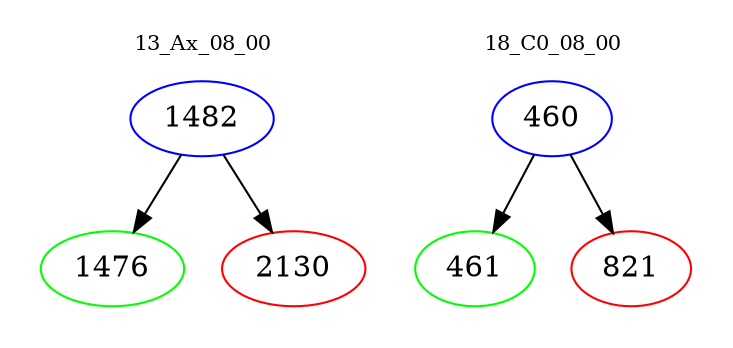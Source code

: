 digraph{
subgraph cluster_0 {
color = white
label = "13_Ax_08_00";
fontsize=10;
T0_1482 [label="1482", color="blue"]
T0_1482 -> T0_1476 [color="black"]
T0_1476 [label="1476", color="green"]
T0_1482 -> T0_2130 [color="black"]
T0_2130 [label="2130", color="red"]
}
subgraph cluster_1 {
color = white
label = "18_C0_08_00";
fontsize=10;
T1_460 [label="460", color="blue"]
T1_460 -> T1_461 [color="black"]
T1_461 [label="461", color="green"]
T1_460 -> T1_821 [color="black"]
T1_821 [label="821", color="red"]
}
}

